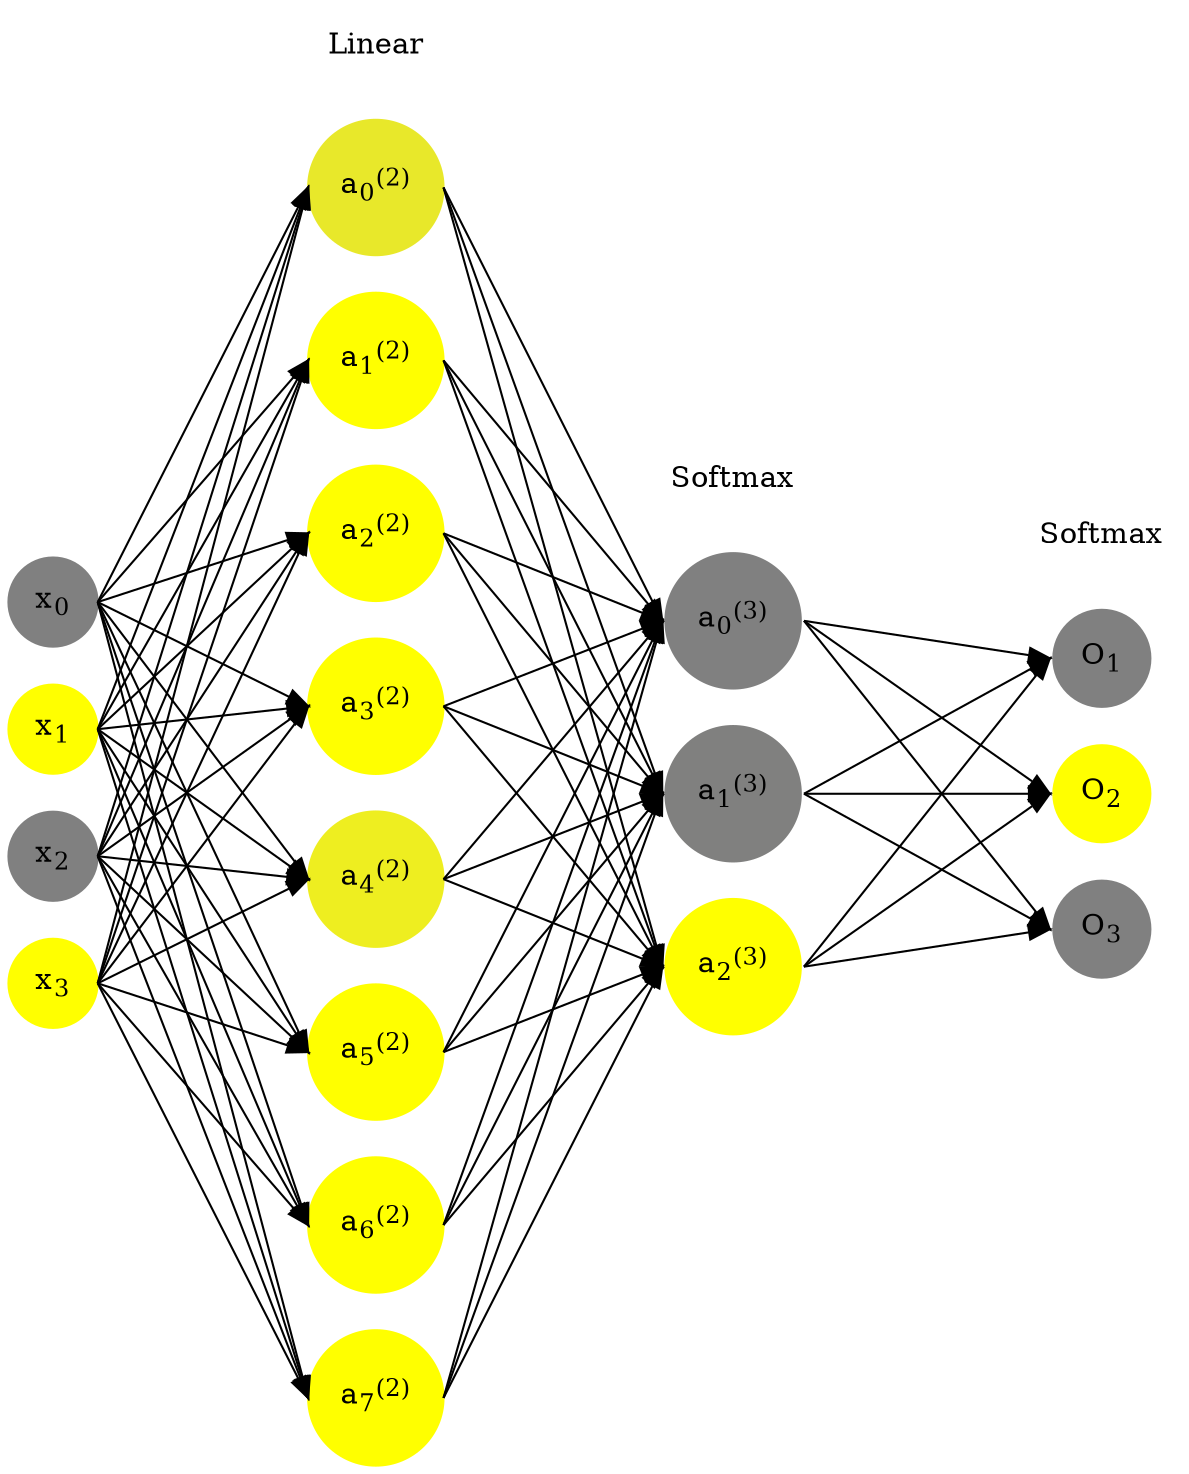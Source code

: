 digraph G {
	rankdir = LR;
	splines=false;
	edge[style=invis];
	ranksep= 1.4;
	{
	node [shape=circle, color="0.1667, 0.0, 0.5", style=filled, fillcolor="0.1667, 0.0, 0.5"];
	x0 [label=<x<sub>0</sub>>];
	}
	{
	node [shape=circle, color="0.1667, 1.0, 1.0", style=filled, fillcolor="0.1667, 1.0, 1.0"];
	x1 [label=<x<sub>1</sub>>];
	}
	{
	node [shape=circle, color="0.1667, 0.0, 0.5", style=filled, fillcolor="0.1667, 0.0, 0.5"];
	x2 [label=<x<sub>2</sub>>];
	}
	{
	node [shape=circle, color="0.1667, 1.0, 1.0", style=filled, fillcolor="0.1667, 1.0, 1.0"];
	x3 [label=<x<sub>3</sub>>];
	}
	{
	node [shape=circle, color="0.1667, 0.815060, 0.907530", style=filled, fillcolor="0.1667, 0.815060, 0.907530"];
	a02 [label=<a<sub>0</sub><sup>(2)</sup>>];
	}
	{
	node [shape=circle, color="0.1667, 4.121764, 2.560882", style=filled, fillcolor="0.1667, 4.121764, 2.560882"];
	a12 [label=<a<sub>1</sub><sup>(2)</sup>>];
	}
	{
	node [shape=circle, color="0.1667, 2.743316, 1.871658", style=filled, fillcolor="0.1667, 2.743316, 1.871658"];
	a22 [label=<a<sub>2</sub><sup>(2)</sup>>];
	}
	{
	node [shape=circle, color="0.1667, 4.624784, 2.812392", style=filled, fillcolor="0.1667, 4.624784, 2.812392"];
	a32 [label=<a<sub>3</sub><sup>(2)</sup>>];
	}
	{
	node [shape=circle, color="0.1667, 0.865459, 0.932729", style=filled, fillcolor="0.1667, 0.865459, 0.932729"];
	a42 [label=<a<sub>4</sub><sup>(2)</sup>>];
	}
	{
	node [shape=circle, color="0.1667, 7.916224, 4.458112", style=filled, fillcolor="0.1667, 7.916224, 4.458112"];
	a52 [label=<a<sub>5</sub><sup>(2)</sup>>];
	}
	{
	node [shape=circle, color="0.1667, 3.846719, 2.423360", style=filled, fillcolor="0.1667, 3.846719, 2.423360"];
	a62 [label=<a<sub>6</sub><sup>(2)</sup>>];
	}
	{
	node [shape=circle, color="0.1667, 2.424795, 1.712397", style=filled, fillcolor="0.1667, 2.424795, 1.712397"];
	a72 [label=<a<sub>7</sub><sup>(2)</sup>>];
	}
	{
	node [shape=circle, color="0.1667, 0.000000, 0.500000", style=filled, fillcolor="0.1667, 0.000000, 0.500000"];
	a03 [label=<a<sub>0</sub><sup>(3)</sup>>];
	}
	{
	node [shape=circle, color="0.1667, 0.000023, 0.500011", style=filled, fillcolor="0.1667, 0.000023, 0.500011"];
	a13 [label=<a<sub>1</sub><sup>(3)</sup>>];
	}
	{
	node [shape=circle, color="0.1667, 0.999977, 0.999989", style=filled, fillcolor="0.1667, 0.999977, 0.999989"];
	a23 [label=<a<sub>2</sub><sup>(3)</sup>>];
	}
	{
	node [shape=circle, color="0.1667, 0.0, 0.5", style=filled, fillcolor="0.1667, 0.0, 0.5"];
	O1 [label=<O<sub>1</sub>>];
	}
	{
	node [shape=circle, color="0.1667, 1.0, 1.0", style=filled, fillcolor="0.1667, 1.0, 1.0"];
	O2 [label=<O<sub>2</sub>>];
	}
	{
	node [shape=circle, color="0.1667, 0.0, 0.5", style=filled, fillcolor="0.1667, 0.0, 0.5"];
	O3 [label=<O<sub>3</sub>>];
	}
	{
	rank=same;
	x0->x1->x2->x3;
	}
	{
	rank=same;
	a02->a12->a22->a32->a42->a52->a62->a72;
	}
	{
	rank=same;
	a03->a13->a23;
	}
	{
	rank=same;
	O1->O2->O3;
	}
	l1 [shape=plaintext,label="Linear"];
	l1->a02;
	{rank=same; l1;a02};
	l2 [shape=plaintext,label="Softmax"];
	l2->a03;
	{rank=same; l2;a03};
	l3 [shape=plaintext,label="Softmax"];
	l3->O1;
	{rank=same; l3;O1};
edge[style=solid, tailport=e, headport=w];
	{x0;x1;x2;x3} -> {a02;a12;a22;a32;a42;a52;a62;a72};
	{a02;a12;a22;a32;a42;a52;a62;a72} -> {a03;a13;a23};
	{a03;a13;a23} -> {O1,O2,O3};
}